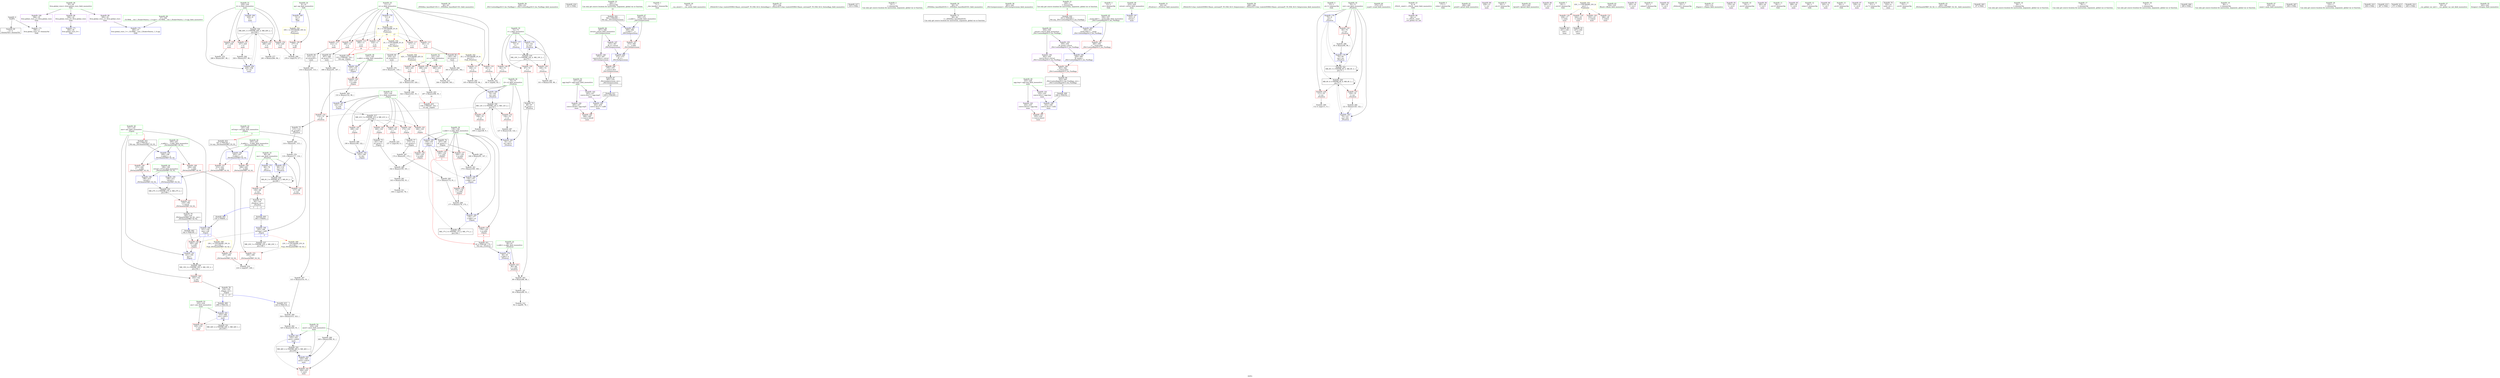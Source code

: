 digraph "SVFG" {
	label="SVFG";

	Node0x55d2a7c9f8f0 [shape=record,color=grey,label="{NodeID: 0\nNullPtr}"];
	Node0x55d2a7c9f8f0 -> Node0x55d2a7cc1f50[style=solid];
	Node0x55d2a7c9f8f0 -> Node0x55d2a7cc8580[style=solid];
	Node0x55d2a7cc5110 [shape=record,color=grey,label="{NodeID: 277\n281 = Binary(280, 96, )\n}"];
	Node0x55d2a7cc3740 [shape=record,color=blue,label="{NodeID: 194\n202\<--197\n__b.addr\<--__b\n_ZSt3maxIxERKT_S2_S2_\n}"];
	Node0x55d2a7cc3740 -> Node0x55d2a7cc7270[style=dashed];
	Node0x55d2a7cc3740 -> Node0x55d2a7cc7340[style=dashed];
	Node0x55d2a7cc00f0 [shape=record,color=red,label="{NodeID: 111\n104\<--11\n\<--n\n_Z5solvex\n}"];
	Node0x55d2a7cc00f0 -> Node0x55d2a7cd1440[style=solid];
	Node0x55d2a7cbeab0 [shape=record,color=green,label="{NodeID: 28\n44\<--45\n_ZNSt8ios_base4InitC1Ev\<--_ZNSt8ios_base4InitC1Ev_field_insensitive\n}"];
	Node0x55d2a7cd27c0 [shape=record,color=grey,label="{NodeID: 305\n314 = Binary(91, 313, )\n}"];
	Node0x55d2a7cd27c0 -> Node0x55d2a7cd2ac0[style=solid];
	Node0x55d2a7cc6980 [shape=record,color=red,label="{NodeID: 139\n179\<--139\n\<--x.addr\n_Z2goix\n|{<s0>4}}"];
	Node0x55d2a7cc6980:s0 -> Node0x55d2a7cf9b50[style=solid,color=red];
	Node0x55d2a7cc1310 [shape=record,color=green,label="{NodeID: 56\n250\<--251\n_ZSt11setiosflagsSt13_Ios_Fmtflags\<--_ZSt11setiosflagsSt13_Ios_Fmtflags_field_insensitive\n}"];
	Node0x55d2a7cf94b0 [shape=record,color=black,label="{NodeID: 416\n331 = PHI()\n}"];
	Node0x55d2a7cc8040 [shape=record,color=red,label="{NodeID: 167\n373\<--369\n\<--__n.addr\n_ZSt12setprecisioni\n}"];
	Node0x55d2a7cc8040 -> Node0x55d2a7cc42a0[style=solid];
	Node0x55d2a7cc2be0 [shape=record,color=black,label="{NodeID: 84\n313\<--312\nsh_prom20\<--\nmain\n}"];
	Node0x55d2a7cc2be0 -> Node0x55d2a7cd27c0[style=solid];
	Node0x55d2a7cbc8f0 [shape=record,color=green,label="{NodeID: 1\n7\<--1\n__dso_handle\<--dummyObj\nGlob }"];
	Node0x55d2a7cc5290 [shape=record,color=grey,label="{NodeID: 278\n118 = Binary(117, 116, )\n}"];
	Node0x55d2a7cc5290 -> Node0x55d2a7cc8c30[style=solid];
	Node0x55d2a7cc3810 [shape=record,color=blue,label="{NodeID: 195\n198\<--212\nretval\<--\n_ZSt3maxIxERKT_S2_S2_\n}"];
	Node0x55d2a7cc3810 -> Node0x55d2a7cdf490[style=dashed];
	Node0x55d2a7cc01c0 [shape=record,color=red,label="{NodeID: 112\n295\<--11\n\<--n\nmain\n|{<s0>16}}"];
	Node0x55d2a7cc01c0:s0 -> Node0x55d2a7cf9650[style=solid,color=red];
	Node0x55d2a7cbebb0 [shape=record,color=green,label="{NodeID: 29\n50\<--51\n__cxa_atexit\<--__cxa_atexit_field_insensitive\n}"];
	Node0x55d2a7cd2940 [shape=record,color=grey,label="{NodeID: 306\n190 = Binary(189, 122, )\n}"];
	Node0x55d2a7cd2940 -> Node0x55d2a7cc35a0[style=solid];
	Node0x55d2a7cc6a50 [shape=record,color=red,label="{NodeID: 140\n193\<--141\n\<--ans\n_Z2goix\n}"];
	Node0x55d2a7cc6a50 -> Node0x55d2a7cc2700[style=solid];
	Node0x55d2a7cc1410 [shape=record,color=green,label="{NodeID: 57\n257\<--258\n_ZStlsIcSt11char_traitsIcEERSt13basic_ostreamIT_T0_ES6_St12_Setiosflags\<--_ZStlsIcSt11char_traitsIcEERSt13basic_ostreamIT_T0_ES6_St12_Setiosflags_field_insensitive\n}"];
	Node0x55d2a7cf9580 [shape=record,color=black,label="{NodeID: 417\n333 = PHI()\n}"];
	Node0x55d2a7ce2f90 [shape=record,color=yellow,style=double,label="{NodeID: 334\n2V_1 = ENCHI(MR_2V_0)\npts\{12 \}\nFun[_Z2goix]|{<s0>3|<s1>4}}"];
	Node0x55d2a7ce2f90:s0 -> Node0x55d2a7ce4100[style=dashed,color=red];
	Node0x55d2a7ce2f90:s1 -> Node0x55d2a7ce4100[style=dashed,color=red];
	Node0x55d2a7cc8110 [shape=record,color=red,label="{NodeID: 168\n376\<--375\n\<--coerce.dive\n_ZSt12setprecisioni\n}"];
	Node0x55d2a7cc8110 -> Node0x55d2a7cc2e50[style=solid];
	Node0x55d2a7cc2cb0 [shape=record,color=black,label="{NodeID: 85\n318\<--317\nsh_prom23\<--\nmain\n}"];
	Node0x55d2a7cc2cb0 -> Node0x55d2a7cc4f90[style=solid];
	Node0x55d2a7cbc980 [shape=record,color=green,label="{NodeID: 2\n9\<--1\n\<--dummyObj\nCan only get source location for instruction, argument, global var or function.}"];
	Node0x55d2a7cc5410 [shape=record,color=grey,label="{NodeID: 279\n288 = Binary(287, 96, )\n}"];
	Node0x55d2a7cc38e0 [shape=record,color=blue,label="{NodeID: 196\n198\<--215\nretval\<--\n_ZSt3maxIxERKT_S2_S2_\n}"];
	Node0x55d2a7cc38e0 -> Node0x55d2a7cdf490[style=dashed];
	Node0x55d2a7cc0290 [shape=record,color=red,label="{NodeID: 113\n301\<--11\n\<--n\nmain\n}"];
	Node0x55d2a7cc0290 -> Node0x55d2a7cc2a40[style=solid];
	Node0x55d2a7cbecb0 [shape=record,color=green,label="{NodeID: 30\n49\<--55\n_ZNSt8ios_base4InitD1Ev\<--_ZNSt8ios_base4InitD1Ev_field_insensitive\n}"];
	Node0x55d2a7cbecb0 -> Node0x55d2a7cc2120[style=solid];
	Node0x55d2a7cd2ac0 [shape=record,color=grey,label="{NodeID: 307\n315 = Binary(314, 91, )\n}"];
	Node0x55d2a7cd2ac0 -> Node0x55d2a7cd2040[style=solid];
	Node0x55d2a7cc6b20 [shape=record,color=red,label="{NodeID: 141\n156\<--143\n\<--i\n_Z2goix\n}"];
	Node0x55d2a7cc6b20 -> Node0x55d2a7cd2f40[style=solid];
	Node0x55d2a7cc1510 [shape=record,color=green,label="{NodeID: 58\n261\<--262\n_ZSt12setprecisioni\<--_ZSt12setprecisioni_field_insensitive\n}"];
	Node0x55d2a7cf9650 [shape=record,color=black,label="{NodeID: 418\n135 = PHI(295, 316, )\n0th arg _Z2goix }"];
	Node0x55d2a7cf9650 -> Node0x55d2a7cc8ea0[style=solid];
	Node0x55d2a7cc81e0 [shape=record,color=blue,label="{NodeID: 169\n8\<--9\nqq\<--\nGlob }"];
	Node0x55d2a7cc81e0 -> Node0x55d2a7ce4c10[style=dashed];
	Node0x55d2a7cc2d80 [shape=record,color=black,label="{NodeID: 86\n352\<--363\n_ZSt11setiosflagsSt13_Ios_Fmtflags_ret\<--\n_ZSt11setiosflagsSt13_Ios_Fmtflags\n|{<s0>8}}"];
	Node0x55d2a7cc2d80:s0 -> Node0x55d2a7cf8c10[style=solid,color=blue];
	Node0x55d2a7cbcc30 [shape=record,color=green,label="{NodeID: 3\n13\<--1\n.str\<--dummyObj\nGlob }"];
	Node0x55d2a7cd0240 [shape=record,color=grey,label="{NodeID: 280\n162 = Binary(159, 161, )\n}"];
	Node0x55d2a7cd0240 -> Node0x55d2a7cd03c0[style=solid];
	Node0x55d2a7cc39b0 [shape=record,color=blue,label="{NodeID: 197\n223\<--9\nretval\<--\nmain\n}"];
	Node0x55d2a7cc0360 [shape=record,color=red,label="{NodeID: 114\n306\<--11\n\<--n\nmain\n}"];
	Node0x55d2a7cc0360 -> Node0x55d2a7cc2b10[style=solid];
	Node0x55d2a7cbedb0 [shape=record,color=green,label="{NodeID: 31\n62\<--63\n_Z5solvex\<--_Z5solvex_field_insensitive\n}"];
	Node0x55d2a7cd2c40 [shape=record,color=grey,label="{NodeID: 308\n278 = cmp(276, 277, )\n}"];
	Node0x55d2a7cc6bf0 [shape=record,color=red,label="{NodeID: 142\n160\<--143\n\<--i\n_Z2goix\n}"];
	Node0x55d2a7cc6bf0 -> Node0x55d2a7cc2490[style=solid];
	Node0x55d2a7cc1610 [shape=record,color=green,label="{NodeID: 59\n268\<--269\n_ZStlsIcSt11char_traitsIcEERSt13basic_ostreamIT_T0_ES6_St13_Setprecision\<--_ZStlsIcSt11char_traitsIcEERSt13basic_ostreamIT_T0_ES6_St13_Setprecision_field_insensitive\n}"];
	Node0x55d2a7cf98c0 [shape=record,color=black,label="{NodeID: 419\n136 = PHI(297, 322, )\n1st arg _Z2goix }"];
	Node0x55d2a7cf98c0 -> Node0x55d2a7cc8f70[style=solid];
	Node0x55d2a7cc82b0 [shape=record,color=blue,label="{NodeID: 170\n11\<--9\nn\<--\nGlob }"];
	Node0x55d2a7cc82b0 -> Node0x55d2a7ce4cf0[style=dashed];
	Node0x55d2a7cc2e50 [shape=record,color=black,label="{NodeID: 87\n365\<--376\n_ZSt12setprecisioni_ret\<--\n_ZSt12setprecisioni\n|{<s0>10}}"];
	Node0x55d2a7cc2e50:s0 -> Node0x55d2a7cf8f30[style=solid,color=blue];
	Node0x55d2a7cbccc0 [shape=record,color=green,label="{NodeID: 4\n15\<--1\n.str.1\<--dummyObj\nGlob }"];
	Node0x55d2a7cd03c0 [shape=record,color=grey,label="{NodeID: 281\n163 = Binary(162, 91, )\n}"];
	Node0x55d2a7cd03c0 -> Node0x55d2a7cd30c0[style=solid];
	Node0x55d2a7cc3a80 [shape=record,color=blue,label="{NodeID: 198\n252\<--248\ncoerce.dive\<--call2\nmain\n}"];
	Node0x55d2a7cc3a80 -> Node0x55d2a7cc7d00[style=dashed];
	Node0x55d2a7cc5600 [shape=record,color=red,label="{NodeID: 115\n312\<--11\n\<--n\nmain\n}"];
	Node0x55d2a7cc5600 -> Node0x55d2a7cc2be0[style=solid];
	Node0x55d2a7cbeeb0 [shape=record,color=green,label="{NodeID: 32\n66\<--67\nx.addr\<--x.addr_field_insensitive\n_Z5solvex\n}"];
	Node0x55d2a7cbeeb0 -> Node0x55d2a7cc5bb0[style=solid];
	Node0x55d2a7cbeeb0 -> Node0x55d2a7cc8680[style=solid];
	Node0x55d2a7cd2dc0 [shape=record,color=grey,label="{NodeID: 309\n112 = cmp(111, 9, )\n}"];
	Node0x55d2a7cc6cc0 [shape=record,color=red,label="{NodeID: 143\n166\<--143\n\<--i\n_Z2goix\n}"];
	Node0x55d2a7cc6cc0 -> Node0x55d2a7cc2560[style=solid];
	Node0x55d2a7cc1710 [shape=record,color=green,label="{NodeID: 60\n272\<--273\nscanf\<--scanf_field_insensitive\n}"];
	Node0x55d2a7cf9a40 [shape=record,color=black,label="{NodeID: 420\n353 = PHI(249, )\n0th arg _ZSt11setiosflagsSt13_Ios_Fmtflags }"];
	Node0x55d2a7cf9a40 -> Node0x55d2a7cc4030[style=solid];
	Node0x55d2a7cc8380 [shape=record,color=blue,label="{NodeID: 171\n394\<--36\nllvm.global_ctors_0\<--\nGlob }"];
	Node0x55d2a7cc2f20 [shape=record,color=purple,label="{NodeID: 88\n46\<--4\n\<--_ZStL8__ioinit\n__cxx_global_var_init\n}"];
	Node0x55d2a7cbcd50 [shape=record,color=green,label="{NodeID: 5\n17\<--1\nstdin\<--dummyObj\nGlob }"];
	Node0x55d2a7cd0540 [shape=record,color=grey,label="{NodeID: 282\n116 = Binary(91, 115, )\n}"];
	Node0x55d2a7cd0540 -> Node0x55d2a7cc5290[style=solid];
	Node0x55d2a7cc3b50 [shape=record,color=blue,label="{NodeID: 199\n263\<--259\ncoerce.dive7\<--call6\nmain\n}"];
	Node0x55d2a7cc3b50 -> Node0x55d2a7cc7dd0[style=dashed];
	Node0x55d2a7cc56d0 [shape=record,color=red,label="{NodeID: 116\n316\<--11\n\<--n\nmain\n|{<s0>17}}"];
	Node0x55d2a7cc56d0:s0 -> Node0x55d2a7cf9650[style=solid,color=red];
	Node0x55d2a7cbef80 [shape=record,color=green,label="{NodeID: 33\n68\<--69\nans\<--ans_field_insensitive\n_Z5solvex\n}"];
	Node0x55d2a7cbef80 -> Node0x55d2a7cc5c80[style=solid];
	Node0x55d2a7cbef80 -> Node0x55d2a7cc5d50[style=solid];
	Node0x55d2a7cbef80 -> Node0x55d2a7cc8750[style=solid];
	Node0x55d2a7cbef80 -> Node0x55d2a7cc8c30[style=solid];
	Node0x55d2a7cd2f40 [shape=record,color=grey,label="{NodeID: 310\n157 = cmp(156, 9, )\n}"];
	Node0x55d2a7cc6d90 [shape=record,color=red,label="{NodeID: 144\n172\<--143\n\<--i\n_Z2goix\n}"];
	Node0x55d2a7cc6d90 -> Node0x55d2a7cc2630[style=solid];
	Node0x55d2a7cc1810 [shape=record,color=green,label="{NodeID: 61\n284\<--285\nprintf\<--printf_field_insensitive\n}"];
	Node0x55d2a7cf9b50 [shape=record,color=black,label="{NodeID: 421\n65 = PHI(149, 179, )\n0th arg _Z5solvex }"];
	Node0x55d2a7cf9b50 -> Node0x55d2a7cc8680[style=solid];
	Node0x55d2a7cc8480 [shape=record,color=blue,label="{NodeID: 172\n395\<--37\nllvm.global_ctors_1\<--_GLOBAL__sub_I_ZhukovDmitry_1_0.cpp\nGlob }"];
	Node0x55d2a7cc2ff0 [shape=record,color=purple,label="{NodeID: 89\n239\<--13\n\<--.str\nmain\n}"];
	Node0x55d2a7cbcde0 [shape=record,color=green,label="{NodeID: 6\n18\<--1\n.str.2\<--dummyObj\nGlob }"];
	Node0x55d2a7cd06c0 [shape=record,color=grey,label="{NodeID: 283\n101 = Binary(100, 96, )\n}"];
	Node0x55d2a7cd06c0 -> Node0x55d2a7cc8a90[style=solid];
	Node0x55d2a7cc3c20 [shape=record,color=blue,label="{NodeID: 200\n229\<--9\nii\<--\nmain\n}"];
	Node0x55d2a7cc3c20 -> Node0x55d2a7cde590[style=dashed];
	Node0x55d2a7cc57a0 [shape=record,color=red,label="{NodeID: 117\n317\<--11\n\<--n\nmain\n}"];
	Node0x55d2a7cc57a0 -> Node0x55d2a7cc2cb0[style=solid];
	Node0x55d2a7cbf050 [shape=record,color=green,label="{NodeID: 34\n70\<--71\ncnt\<--cnt_field_insensitive\n_Z5solvex\n}"];
	Node0x55d2a7cbf050 -> Node0x55d2a7cc5e20[style=solid];
	Node0x55d2a7cbf050 -> Node0x55d2a7cc5ef0[style=solid];
	Node0x55d2a7cbf050 -> Node0x55d2a7cc5fc0[style=solid];
	Node0x55d2a7cbf050 -> Node0x55d2a7cc8820[style=solid];
	Node0x55d2a7cbf050 -> Node0x55d2a7cc89c0[style=solid];
	Node0x55d2a7cbf050 -> Node0x55d2a7cc8d00[style=solid];
	Node0x55d2a7cd30c0 [shape=record,color=grey,label="{NodeID: 311\n164 = cmp(163, 78, )\n}"];
	Node0x55d2a7cc6e60 [shape=record,color=red,label="{NodeID: 145\n189\<--143\n\<--i\n_Z2goix\n}"];
	Node0x55d2a7cc6e60 -> Node0x55d2a7cd2940[style=solid];
	Node0x55d2a7cc1910 [shape=record,color=green,label="{NodeID: 62\n291\<--292\nfprintf\<--fprintf_field_insensitive\n}"];
	Node0x55d2a7cf9d00 [shape=record,color=black,label="{NodeID: 422\n196 = PHI(141, )\n0th arg _ZSt3maxIxERKT_S2_S2_ }"];
	Node0x55d2a7cf9d00 -> Node0x55d2a7cc3670[style=solid];
	Node0x55d2a7cc8580 [shape=record,color=blue, style = dotted,label="{NodeID: 173\n396\<--3\nllvm.global_ctors_2\<--dummyVal\nGlob }"];
	Node0x55d2a7cc30c0 [shape=record,color=purple,label="{NodeID: 90\n240\<--15\n\<--.str.1\nmain\n}"];
	Node0x55d2a7cbd620 [shape=record,color=green,label="{NodeID: 7\n20\<--1\n.str.3\<--dummyObj\nGlob }"];
	Node0x55d2a7cd0840 [shape=record,color=grey,label="{NodeID: 284\n121 = Binary(120, 122, )\n}"];
	Node0x55d2a7cd0840 -> Node0x55d2a7cc8d00[style=solid];
	Node0x55d2a7cc3cf0 [shape=record,color=blue,label="{NodeID: 201\n233\<--298\nans\<--call15\nmain\n}"];
	Node0x55d2a7cc3cf0 -> Node0x55d2a7cc7b60[style=dashed];
	Node0x55d2a7cc3cf0 -> Node0x55d2a7cdea90[style=dashed];
	Node0x55d2a7cc5870 [shape=record,color=red,label="{NodeID: 118\n238\<--17\n\<--stdin\nmain\n}"];
	Node0x55d2a7cc5870 -> Node0x55d2a7cc28a0[style=solid];
	Node0x55d2a7cbf120 [shape=record,color=green,label="{NodeID: 35\n72\<--73\ni\<--i_field_insensitive\n_Z5solvex\n}"];
	Node0x55d2a7cbf120 -> Node0x55d2a7cc6090[style=solid];
	Node0x55d2a7cbf120 -> Node0x55d2a7cc6160[style=solid];
	Node0x55d2a7cbf120 -> Node0x55d2a7cc6230[style=solid];
	Node0x55d2a7cbf120 -> Node0x55d2a7cc88f0[style=solid];
	Node0x55d2a7cbf120 -> Node0x55d2a7cc8a90[style=solid];
	Node0x55d2a7cd3240 [shape=record,color=grey,label="{NodeID: 312\n92 = cmp(90, 78, )\n}"];
	Node0x55d2a7cc6f30 [shape=record,color=red,label="{NodeID: 146\n185\<--182\n\<--call6\n_Z2goix\n}"];
	Node0x55d2a7cc6f30 -> Node0x55d2a7cc9450[style=solid];
	Node0x55d2a7cc1a10 [shape=record,color=green,label="{NodeID: 63\n334\<--335\nfflush\<--fflush_field_insensitive\n}"];
	Node0x55d2a7cf9e10 [shape=record,color=black,label="{NodeID: 423\n197 = PHI(145, )\n1st arg _ZSt3maxIxERKT_S2_S2_ }"];
	Node0x55d2a7cf9e10 -> Node0x55d2a7cc3740[style=solid];
	Node0x55d2a7cc8680 [shape=record,color=blue,label="{NodeID: 174\n66\<--65\nx.addr\<--x\n_Z5solvex\n}"];
	Node0x55d2a7cc8680 -> Node0x55d2a7cc5bb0[style=dashed];
	Node0x55d2a7cc3190 [shape=record,color=purple,label="{NodeID: 91\n245\<--18\n\<--.str.2\nmain\n}"];
	Node0x55d2a7cbd6b0 [shape=record,color=green,label="{NodeID: 8\n22\<--1\nstdout\<--dummyObj\nGlob }"];
	Node0x55d2a7cd09c0 [shape=record,color=grey,label="{NodeID: 285\n168 = Binary(91, 167, )\n}"];
	Node0x55d2a7cd09c0 -> Node0x55d2a7cd21c0[style=solid];
	Node0x55d2a7cc3dc0 [shape=record,color=blue,label="{NodeID: 202\n235\<--309\nans2\<--sub19\nmain\n}"];
	Node0x55d2a7cc3dc0 -> Node0x55d2a7cc7c30[style=dashed];
	Node0x55d2a7cc3dc0 -> Node0x55d2a7cdef90[style=dashed];
	Node0x55d2a7cc5940 [shape=record,color=red,label="{NodeID: 119\n244\<--22\n\<--stdout\nmain\n}"];
	Node0x55d2a7cc5940 -> Node0x55d2a7cc2970[style=solid];
	Node0x55d2a7cbf1f0 [shape=record,color=green,label="{NodeID: 36\n74\<--75\ni2\<--i2_field_insensitive\n_Z5solvex\n}"];
	Node0x55d2a7cbf1f0 -> Node0x55d2a7cc6300[style=solid];
	Node0x55d2a7cbf1f0 -> Node0x55d2a7cc63d0[style=solid];
	Node0x55d2a7cbf1f0 -> Node0x55d2a7cc64a0[style=solid];
	Node0x55d2a7cbf1f0 -> Node0x55d2a7cc8b60[style=solid];
	Node0x55d2a7cbf1f0 -> Node0x55d2a7cc8dd0[style=solid];
	Node0x55d2a7cd33c0 [shape=record,color=grey,label="{NodeID: 313\n109 = cmp(108, 9, )\n}"];
	Node0x55d2a7cc7000 [shape=record,color=red,label="{NodeID: 147\n218\<--198\n\<--retval\n_ZSt3maxIxERKT_S2_S2_\n}"];
	Node0x55d2a7cc7000 -> Node0x55d2a7cc27d0[style=solid];
	Node0x55d2a7cc1b10 [shape=record,color=green,label="{NodeID: 64\n354\<--355\nretval\<--retval_field_insensitive\n_ZSt11setiosflagsSt13_Ios_Fmtflags\n}"];
	Node0x55d2a7cc1b10 -> Node0x55d2a7cbfc10[style=solid];
	Node0x55d2a7cc1b10 -> Node0x55d2a7cbfce0[style=solid];
	Node0x55d2a7cf9f20 [shape=record,color=black,label="{NodeID: 424\n366 = PHI(260, )\n0th arg _ZSt12setprecisioni }"];
	Node0x55d2a7cf9f20 -> Node0x55d2a7cc41d0[style=solid];
	Node0x55d2a7cc8750 [shape=record,color=blue,label="{NodeID: 175\n68\<--78\nans\<--\n_Z5solvex\n}"];
	Node0x55d2a7cc8750 -> Node0x55d2a7ce0d90[style=dashed];
	Node0x55d2a7cc3260 [shape=record,color=purple,label="{NodeID: 92\n246\<--20\n\<--.str.3\nmain\n}"];
	Node0x55d2a7cbd7b0 [shape=record,color=green,label="{NodeID: 9\n23\<--1\n_ZSt4cout\<--dummyObj\nGlob }"];
	Node0x55d2a7cd0b40 [shape=record,color=grey,label="{NodeID: 286\n95 = Binary(94, 96, )\n}"];
	Node0x55d2a7cd0b40 -> Node0x55d2a7cc89c0[style=solid];
	Node0x55d2a7cc3e90 [shape=record,color=blue,label="{NodeID: 203\n235\<--325\nans2\<--sub29\nmain\n}"];
	Node0x55d2a7cc3e90 -> Node0x55d2a7cc7c30[style=dashed];
	Node0x55d2a7cc3e90 -> Node0x55d2a7cdef90[style=dashed];
	Node0x55d2a7cc5a10 [shape=record,color=red,label="{NodeID: 120\n332\<--22\n\<--stdout\nmain\n}"];
	Node0x55d2a7cbf2c0 [shape=record,color=green,label="{NodeID: 37\n132\<--133\n_Z2goix\<--_Z2goix_field_insensitive\n}"];
	Node0x55d2a7cd3540 [shape=record,color=grey,label="{NodeID: 314\n210 = cmp(207, 209, )\n}"];
	Node0x55d2a7cc70d0 [shape=record,color=red,label="{NodeID: 148\n206\<--200\n\<--__a.addr\n_ZSt3maxIxERKT_S2_S2_\n}"];
	Node0x55d2a7cc70d0 -> Node0x55d2a7cc7410[style=solid];
	Node0x55d2a7cc1be0 [shape=record,color=green,label="{NodeID: 65\n356\<--357\n__mask.addr\<--__mask.addr_field_insensitive\n_ZSt11setiosflagsSt13_Ios_Fmtflags\n}"];
	Node0x55d2a7cc1be0 -> Node0x55d2a7cc7ea0[style=solid];
	Node0x55d2a7cc1be0 -> Node0x55d2a7cc4030[style=solid];
	Node0x55d2a7ce4100 [shape=record,color=yellow,style=double,label="{NodeID: 342\n2V_1 = ENCHI(MR_2V_0)\npts\{12 \}\nFun[_Z5solvex]}"];
	Node0x55d2a7ce4100 -> Node0x55d2a7cc0020[style=dashed];
	Node0x55d2a7ce4100 -> Node0x55d2a7cc00f0[style=dashed];
	Node0x55d2a7cc8820 [shape=record,color=blue,label="{NodeID: 176\n70\<--9\ncnt\<--\n_Z5solvex\n}"];
	Node0x55d2a7cc8820 -> Node0x55d2a7cc5e20[style=dashed];
	Node0x55d2a7cc8820 -> Node0x55d2a7cc89c0[style=dashed];
	Node0x55d2a7cc8820 -> Node0x55d2a7cdf990[style=dashed];
	Node0x55d2a7cc8820 -> Node0x55d2a7ce1290[style=dashed];
	Node0x55d2a7cc3330 [shape=record,color=purple,label="{NodeID: 93\n270\<--24\n\<--.str.4\nmain\n}"];
	Node0x55d2a7cbd8b0 [shape=record,color=green,label="{NodeID: 10\n24\<--1\n.str.4\<--dummyObj\nGlob }"];
	Node0x55d2a7cd0cc0 [shape=record,color=grey,label="{NodeID: 287\n127 = Binary(126, 122, )\n}"];
	Node0x55d2a7cd0cc0 -> Node0x55d2a7cc8dd0[style=solid];
	Node0x55d2a7cc3f60 [shape=record,color=blue,label="{NodeID: 204\n229\<--338\nii\<--inc\nmain\n}"];
	Node0x55d2a7cc3f60 -> Node0x55d2a7cde590[style=dashed];
	Node0x55d2a7cc5ae0 [shape=record,color=red,label="{NodeID: 121\n286\<--28\n\<--stderr\nmain\n}"];
	Node0x55d2a7cbf3c0 [shape=record,color=green,label="{NodeID: 38\n137\<--138\nn.addr\<--n.addr_field_insensitive\n_Z2goix\n}"];
	Node0x55d2a7cbf3c0 -> Node0x55d2a7cc6570[style=solid];
	Node0x55d2a7cbf3c0 -> Node0x55d2a7cc8ea0[style=solid];
	Node0x55d2a7cd36c0 [shape=record,color=grey,label="{NodeID: 315\n304 = cmp(300, 303, )\n}"];
	Node0x55d2a7cc71a0 [shape=record,color=red,label="{NodeID: 149\n215\<--200\n\<--__a.addr\n_ZSt3maxIxERKT_S2_S2_\n}"];
	Node0x55d2a7cc71a0 -> Node0x55d2a7cc38e0[style=solid];
	Node0x55d2a7cc1cb0 [shape=record,color=green,label="{NodeID: 66\n367\<--368\nretval\<--retval_field_insensitive\n_ZSt12setprecisioni\n}"];
	Node0x55d2a7cc1cb0 -> Node0x55d2a7cbfdb0[style=solid];
	Node0x55d2a7cc1cb0 -> Node0x55d2a7cbfe80[style=solid];
	Node0x55d2a7cc88f0 [shape=record,color=blue,label="{NodeID: 177\n72\<--9\ni\<--\n_Z5solvex\n}"];
	Node0x55d2a7cc88f0 -> Node0x55d2a7cde090[style=dashed];
	Node0x55d2a7cc3400 [shape=record,color=purple,label="{NodeID: 94\n282\<--26\n\<--.str.5\nmain\n}"];
	Node0x55d2a7cbd9b0 [shape=record,color=green,label="{NodeID: 11\n26\<--1\n.str.5\<--dummyObj\nGlob }"];
	Node0x55d2a7cd0e40 [shape=record,color=grey,label="{NodeID: 288\n308 = Binary(91, 307, )\n}"];
	Node0x55d2a7cd0e40 -> Node0x55d2a7cd0fc0[style=solid];
	Node0x55d2a7cc4030 [shape=record,color=blue,label="{NodeID: 205\n356\<--353\n__mask.addr\<--__mask\n_ZSt11setiosflagsSt13_Ios_Fmtflags\n}"];
	Node0x55d2a7cc4030 -> Node0x55d2a7cc7ea0[style=dashed];
	Node0x55d2a7cc5bb0 [shape=record,color=red,label="{NodeID: 122\n86\<--66\n\<--x.addr\n_Z5solvex\n}"];
	Node0x55d2a7cc5bb0 -> Node0x55d2a7cd24c0[style=solid];
	Node0x55d2a7cbf490 [shape=record,color=green,label="{NodeID: 39\n139\<--140\nx.addr\<--x.addr_field_insensitive\n_Z2goix\n}"];
	Node0x55d2a7cbf490 -> Node0x55d2a7cc6640[style=solid];
	Node0x55d2a7cbf490 -> Node0x55d2a7cc6710[style=solid];
	Node0x55d2a7cbf490 -> Node0x55d2a7cc67e0[style=solid];
	Node0x55d2a7cbf490 -> Node0x55d2a7cc68b0[style=solid];
	Node0x55d2a7cbf490 -> Node0x55d2a7cc6980[style=solid];
	Node0x55d2a7cbf490 -> Node0x55d2a7cc8f70[style=solid];
	Node0x55d2a7cbf490 -> Node0x55d2a7cc91e0[style=solid];
	Node0x55d2a7cbf490 -> Node0x55d2a7cc92b0[style=solid];
	Node0x55d2a7cd3840 [shape=record,color=grey,label="{NodeID: 316\n84 = cmp(82, 83, )\n}"];
	Node0x55d2a7cc7270 [shape=record,color=red,label="{NodeID: 150\n208\<--202\n\<--__b.addr\n_ZSt3maxIxERKT_S2_S2_\n}"];
	Node0x55d2a7cc7270 -> Node0x55d2a7cc74e0[style=solid];
	Node0x55d2a7cc1d80 [shape=record,color=green,label="{NodeID: 67\n369\<--370\n__n.addr\<--__n.addr_field_insensitive\n_ZSt12setprecisioni\n}"];
	Node0x55d2a7cc1d80 -> Node0x55d2a7cc8040[style=solid];
	Node0x55d2a7cc1d80 -> Node0x55d2a7cc41d0[style=solid];
	Node0x55d2a7cc89c0 [shape=record,color=blue,label="{NodeID: 178\n70\<--95\ncnt\<--inc\n_Z5solvex\n}"];
	Node0x55d2a7cc89c0 -> Node0x55d2a7cdf990[style=dashed];
	Node0x55d2a7cc34d0 [shape=record,color=purple,label="{NodeID: 95\n289\<--29\n\<--.str.6\nmain\n}"];
	Node0x55d2a7cbdab0 [shape=record,color=green,label="{NodeID: 12\n28\<--1\nstderr\<--dummyObj\nGlob }"];
	Node0x55d2a7cd0fc0 [shape=record,color=grey,label="{NodeID: 289\n309 = Binary(308, 91, )\n}"];
	Node0x55d2a7cd0fc0 -> Node0x55d2a7cc3dc0[style=solid];
	Node0x55d2a7cc4100 [shape=record,color=blue,label="{NodeID: 206\n359\<--360\n_M_mask\<--\n_ZSt11setiosflagsSt13_Ios_Fmtflags\n}"];
	Node0x55d2a7cc4100 -> Node0x55d2a7cc7f70[style=dashed];
	Node0x55d2a7cc5c80 [shape=record,color=red,label="{NodeID: 123\n117\<--68\n\<--ans\n_Z5solvex\n}"];
	Node0x55d2a7cc5c80 -> Node0x55d2a7cc5290[style=solid];
	Node0x55d2a7cbf560 [shape=record,color=green,label="{NodeID: 40\n141\<--142\nans\<--ans_field_insensitive\n_Z2goix\n|{|<s3>5}}"];
	Node0x55d2a7cbf560 -> Node0x55d2a7cc6a50[style=solid];
	Node0x55d2a7cbf560 -> Node0x55d2a7cc9040[style=solid];
	Node0x55d2a7cbf560 -> Node0x55d2a7cc9450[style=solid];
	Node0x55d2a7cbf560:s3 -> Node0x55d2a7cf9d00[style=solid,color=red];
	Node0x55d2a7cdd690 [shape=record,color=black,label="{NodeID: 317\nMR_21V_3 = PHI(MR_21V_4, MR_21V_2, )\npts\{144 \}\n}"];
	Node0x55d2a7cdd690 -> Node0x55d2a7cc6b20[style=dashed];
	Node0x55d2a7cdd690 -> Node0x55d2a7cc6bf0[style=dashed];
	Node0x55d2a7cdd690 -> Node0x55d2a7cc6cc0[style=dashed];
	Node0x55d2a7cdd690 -> Node0x55d2a7cc6d90[style=dashed];
	Node0x55d2a7cdd690 -> Node0x55d2a7cc6e60[style=dashed];
	Node0x55d2a7cdd690 -> Node0x55d2a7cc35a0[style=dashed];
	Node0x55d2a7cc7340 [shape=record,color=red,label="{NodeID: 151\n212\<--202\n\<--__b.addr\n_ZSt3maxIxERKT_S2_S2_\n}"];
	Node0x55d2a7cc7340 -> Node0x55d2a7cc3810[style=solid];
	Node0x55d2a7cc1e50 [shape=record,color=green,label="{NodeID: 68\n37\<--390\n_GLOBAL__sub_I_ZhukovDmitry_1_0.cpp\<--_GLOBAL__sub_I_ZhukovDmitry_1_0.cpp_field_insensitive\n}"];
	Node0x55d2a7cc1e50 -> Node0x55d2a7cc8480[style=solid];
	Node0x55d2a7cc8a90 [shape=record,color=blue,label="{NodeID: 179\n72\<--101\ni\<--inc1\n_Z5solvex\n}"];
	Node0x55d2a7cc8a90 -> Node0x55d2a7cde090[style=dashed];
	Node0x55d2a7cc0450 [shape=record,color=purple,label="{NodeID: 96\n293\<--31\n\<--.str.7\nmain\n}"];
	Node0x55d2a7cbdbb0 [shape=record,color=green,label="{NodeID: 13\n29\<--1\n.str.6\<--dummyObj\nGlob }"];
	Node0x55d2a7cd1140 [shape=record,color=grey,label="{NodeID: 290\n303 = Binary(91, 302, )\n}"];
	Node0x55d2a7cd1140 -> Node0x55d2a7cd36c0[style=solid];
	Node0x55d2a7cc41d0 [shape=record,color=blue,label="{NodeID: 207\n369\<--366\n__n.addr\<--__n\n_ZSt12setprecisioni\n}"];
	Node0x55d2a7cc41d0 -> Node0x55d2a7cc8040[style=dashed];
	Node0x55d2a7cc5d50 [shape=record,color=red,label="{NodeID: 124\n130\<--68\n\<--ans\n_Z5solvex\n}"];
	Node0x55d2a7cc5d50 -> Node0x55d2a7cc23c0[style=solid];
	Node0x55d2a7cbf630 [shape=record,color=green,label="{NodeID: 41\n143\<--144\ni\<--i_field_insensitive\n_Z2goix\n}"];
	Node0x55d2a7cbf630 -> Node0x55d2a7cc6b20[style=solid];
	Node0x55d2a7cbf630 -> Node0x55d2a7cc6bf0[style=solid];
	Node0x55d2a7cbf630 -> Node0x55d2a7cc6cc0[style=solid];
	Node0x55d2a7cbf630 -> Node0x55d2a7cc6d90[style=solid];
	Node0x55d2a7cbf630 -> Node0x55d2a7cc6e60[style=solid];
	Node0x55d2a7cbf630 -> Node0x55d2a7cc9110[style=solid];
	Node0x55d2a7cbf630 -> Node0x55d2a7cc35a0[style=solid];
	Node0x55d2a7cc7410 [shape=record,color=red,label="{NodeID: 152\n207\<--206\n\<--\n_ZSt3maxIxERKT_S2_S2_\n}"];
	Node0x55d2a7cc7410 -> Node0x55d2a7cd3540[style=solid];
	Node0x55d2a7cc1f50 [shape=record,color=black,label="{NodeID: 69\n2\<--3\ndummyVal\<--dummyVal\n}"];
	Node0x55d2a7cc8b60 [shape=record,color=blue,label="{NodeID: 180\n74\<--105\ni2\<--sub\n_Z5solvex\n}"];
	Node0x55d2a7cc8b60 -> Node0x55d2a7ce1fa0[style=dashed];
	Node0x55d2a7cc0520 [shape=record,color=purple,label="{NodeID: 97\n330\<--33\n\<--.str.8\nmain\n}"];
	Node0x55d2a7cbdcb0 [shape=record,color=green,label="{NodeID: 14\n31\<--1\n.str.7\<--dummyObj\nGlob }"];
	Node0x55d2a7cd12c0 [shape=record,color=grey,label="{NodeID: 291\n90 = Binary(89, 91, )\n}"];
	Node0x55d2a7cd12c0 -> Node0x55d2a7cd3240[style=solid];
	Node0x55d2a7cc42a0 [shape=record,color=blue,label="{NodeID: 208\n372\<--373\n_M_n\<--\n_ZSt12setprecisioni\n}"];
	Node0x55d2a7cc42a0 -> Node0x55d2a7cc8110[style=dashed];
	Node0x55d2a7cc5e20 [shape=record,color=red,label="{NodeID: 125\n94\<--70\n\<--cnt\n_Z5solvex\n}"];
	Node0x55d2a7cc5e20 -> Node0x55d2a7cd0b40[style=solid];
	Node0x55d2a7cbf700 [shape=record,color=green,label="{NodeID: 42\n145\<--146\nref.tmp\<--ref.tmp_field_insensitive\n_Z2goix\n|{|<s1>5}}"];
	Node0x55d2a7cbf700 -> Node0x55d2a7cc9380[style=solid];
	Node0x55d2a7cbf700:s1 -> Node0x55d2a7cf9e10[style=solid,color=red];
	Node0x55d2a79495d0 [shape=record,color=black,label="{NodeID: 402\n182 = PHI(195, )\n}"];
	Node0x55d2a79495d0 -> Node0x55d2a7cc6f30[style=solid];
	Node0x55d2a7cde090 [shape=record,color=black,label="{NodeID: 319\nMR_10V_3 = PHI(MR_10V_4, MR_10V_2, )\npts\{73 \}\n}"];
	Node0x55d2a7cde090 -> Node0x55d2a7cc6090[style=dashed];
	Node0x55d2a7cde090 -> Node0x55d2a7cc6160[style=dashed];
	Node0x55d2a7cde090 -> Node0x55d2a7cc6230[style=dashed];
	Node0x55d2a7cde090 -> Node0x55d2a7cc8a90[style=dashed];
	Node0x55d2a7cc74e0 [shape=record,color=red,label="{NodeID: 153\n209\<--208\n\<--\n_ZSt3maxIxERKT_S2_S2_\n}"];
	Node0x55d2a7cc74e0 -> Node0x55d2a7cd3540[style=solid];
	Node0x55d2a7cc2050 [shape=record,color=black,label="{NodeID: 70\n222\<--9\nmain_ret\<--\nmain\n}"];
	Node0x55d2a7cc8c30 [shape=record,color=blue,label="{NodeID: 181\n68\<--118\nans\<--xor\n_Z5solvex\n}"];
	Node0x55d2a7cc8c30 -> Node0x55d2a7ce0d90[style=dashed];
	Node0x55d2a7cc05f0 [shape=record,color=purple,label="{NodeID: 98\n394\<--35\nllvm.global_ctors_0\<--llvm.global_ctors\nGlob }"];
	Node0x55d2a7cc05f0 -> Node0x55d2a7cc8380[style=solid];
	Node0x55d2a7cbddb0 [shape=record,color=green,label="{NodeID: 15\n33\<--1\n.str.8\<--dummyObj\nGlob }"];
	Node0x55d2a7cd1440 [shape=record,color=grey,label="{NodeID: 292\n105 = Binary(104, 96, )\n}"];
	Node0x55d2a7cd1440 -> Node0x55d2a7cc8b60[style=solid];
	Node0x55d2a7cc5ef0 [shape=record,color=red,label="{NodeID: 126\n111\<--70\n\<--cnt\n_Z5solvex\n}"];
	Node0x55d2a7cc5ef0 -> Node0x55d2a7cd2dc0[style=solid];
	Node0x55d2a7cbf7d0 [shape=record,color=green,label="{NodeID: 43\n183\<--184\n_ZSt3maxIxERKT_S2_S2_\<--_ZSt3maxIxERKT_S2_S2__field_insensitive\n}"];
	Node0x55d2a7cf7360 [shape=record,color=black,label="{NodeID: 403\n47 = PHI()\n}"];
	Node0x55d2a7cde590 [shape=record,color=black,label="{NodeID: 320\nMR_40V_3 = PHI(MR_40V_4, MR_40V_2, )\npts\{230 \}\n}"];
	Node0x55d2a7cde590 -> Node0x55d2a7cc75b0[style=dashed];
	Node0x55d2a7cde590 -> Node0x55d2a7cc7680[style=dashed];
	Node0x55d2a7cde590 -> Node0x55d2a7cc7750[style=dashed];
	Node0x55d2a7cde590 -> Node0x55d2a7cc7820[style=dashed];
	Node0x55d2a7cde590 -> Node0x55d2a7cc3f60[style=dashed];
	Node0x55d2a7cc75b0 [shape=record,color=red,label="{NodeID: 154\n276\<--229\n\<--ii\nmain\n}"];
	Node0x55d2a7cc75b0 -> Node0x55d2a7cd2c40[style=solid];
	Node0x55d2a7cc2120 [shape=record,color=black,label="{NodeID: 71\n48\<--49\n\<--_ZNSt8ios_base4InitD1Ev\nCan only get source location for instruction, argument, global var or function.}"];
	Node0x55d2a7ce4670 [shape=record,color=yellow,style=double,label="{NodeID: 348\n19V_1 = ENCHI(MR_19V_0)\npts\{142 \}\nFun[_ZSt3maxIxERKT_S2_S2_]}"];
	Node0x55d2a7ce4670 -> Node0x55d2a7cc7410[style=dashed];
	Node0x55d2a7cc8d00 [shape=record,color=blue,label="{NodeID: 182\n70\<--121\ncnt\<--dec\n_Z5solvex\n}"];
	Node0x55d2a7cc8d00 -> Node0x55d2a7ce1290[style=dashed];
	Node0x55d2a7cc06f0 [shape=record,color=purple,label="{NodeID: 99\n395\<--35\nllvm.global_ctors_1\<--llvm.global_ctors\nGlob }"];
	Node0x55d2a7cc06f0 -> Node0x55d2a7cc8480[style=solid];
	Node0x55d2a7cbdeb0 [shape=record,color=green,label="{NodeID: 16\n36\<--1\n\<--dummyObj\nCan only get source location for instruction, argument, global var or function.}"];
	Node0x55d2a7cd15c0 [shape=record,color=grey,label="{NodeID: 293\n297 = Binary(296, 91, )\n|{<s0>16}}"];
	Node0x55d2a7cd15c0:s0 -> Node0x55d2a7cf98c0[style=solid,color=red];
	Node0x55d2a7cc5fc0 [shape=record,color=red,label="{NodeID: 127\n120\<--70\n\<--cnt\n_Z5solvex\n}"];
	Node0x55d2a7cc5fc0 -> Node0x55d2a7cd0840[style=solid];
	Node0x55d2a7cbf8d0 [shape=record,color=green,label="{NodeID: 44\n198\<--199\nretval\<--retval_field_insensitive\n_ZSt3maxIxERKT_S2_S2_\n}"];
	Node0x55d2a7cbf8d0 -> Node0x55d2a7cc7000[style=solid];
	Node0x55d2a7cbf8d0 -> Node0x55d2a7cc3810[style=solid];
	Node0x55d2a7cbf8d0 -> Node0x55d2a7cc38e0[style=solid];
	Node0x55d2a7cf8660 [shape=record,color=black,label="{NodeID: 404\n150 = PHI(64, )\n}"];
	Node0x55d2a7cf8660 -> Node0x55d2a7cc9040[style=solid];
	Node0x55d2a7cdea90 [shape=record,color=black,label="{NodeID: 321\nMR_44V_2 = PHI(MR_44V_3, MR_44V_1, )\npts\{234 \}\n}"];
	Node0x55d2a7cdea90 -> Node0x55d2a7cc3cf0[style=dashed];
	Node0x55d2a7cc7680 [shape=record,color=red,label="{NodeID: 155\n280\<--229\n\<--ii\nmain\n}"];
	Node0x55d2a7cc7680 -> Node0x55d2a7cc5110[style=solid];
	Node0x55d2a7cc2220 [shape=record,color=black,label="{NodeID: 72\n88\<--87\nsh_prom\<--\n_Z5solvex\n}"];
	Node0x55d2a7cc2220 -> Node0x55d2a7cd24c0[style=solid];
	Node0x55d2a7ce4780 [shape=record,color=yellow,style=double,label="{NodeID: 349\n23V_1 = ENCHI(MR_23V_0)\npts\{146 \}\nFun[_ZSt3maxIxERKT_S2_S2_]}"];
	Node0x55d2a7ce4780 -> Node0x55d2a7cc74e0[style=dashed];
	Node0x55d2a7cc8dd0 [shape=record,color=blue,label="{NodeID: 183\n74\<--127\ni2\<--dec11\n_Z5solvex\n}"];
	Node0x55d2a7cc8dd0 -> Node0x55d2a7ce1fa0[style=dashed];
	Node0x55d2a7cc07f0 [shape=record,color=purple,label="{NodeID: 100\n396\<--35\nllvm.global_ctors_2\<--llvm.global_ctors\nGlob }"];
	Node0x55d2a7cc07f0 -> Node0x55d2a7cc8580[style=solid];
	Node0x55d2a7cbdfb0 [shape=record,color=green,label="{NodeID: 17\n78\<--1\n\<--dummyObj\nCan only get source location for instruction, argument, global var or function.}"];
	Node0x55d2a7cd1740 [shape=record,color=grey,label="{NodeID: 294\n338 = Binary(337, 96, )\n}"];
	Node0x55d2a7cd1740 -> Node0x55d2a7cc3f60[style=solid];
	Node0x55d2a7cc6090 [shape=record,color=red,label="{NodeID: 128\n82\<--72\n\<--i\n_Z5solvex\n}"];
	Node0x55d2a7cc6090 -> Node0x55d2a7cd3840[style=solid];
	Node0x55d2a7cbf9a0 [shape=record,color=green,label="{NodeID: 45\n200\<--201\n__a.addr\<--__a.addr_field_insensitive\n_ZSt3maxIxERKT_S2_S2_\n}"];
	Node0x55d2a7cbf9a0 -> Node0x55d2a7cc70d0[style=solid];
	Node0x55d2a7cbf9a0 -> Node0x55d2a7cc71a0[style=solid];
	Node0x55d2a7cbf9a0 -> Node0x55d2a7cc3670[style=solid];
	Node0x55d2a7cf8790 [shape=record,color=black,label="{NodeID: 405\n180 = PHI(64, )\n}"];
	Node0x55d2a7cf8790 -> Node0x55d2a7cc9380[style=solid];
	Node0x55d2a7cdef90 [shape=record,color=black,label="{NodeID: 322\nMR_46V_2 = PHI(MR_46V_4, MR_46V_1, )\npts\{236 \}\n}"];
	Node0x55d2a7cdef90 -> Node0x55d2a7cc3dc0[style=dashed];
	Node0x55d2a7cdef90 -> Node0x55d2a7cc3e90[style=dashed];
	Node0x55d2a7cc7750 [shape=record,color=red,label="{NodeID: 156\n287\<--229\n\<--ii\nmain\n}"];
	Node0x55d2a7cc7750 -> Node0x55d2a7cc5410[style=solid];
	Node0x55d2a7cc22f0 [shape=record,color=black,label="{NodeID: 73\n115\<--114\nsh_prom8\<--\n_Z5solvex\n}"];
	Node0x55d2a7cc22f0 -> Node0x55d2a7cd0540[style=solid];
	Node0x55d2a7cc8ea0 [shape=record,color=blue,label="{NodeID: 184\n137\<--135\nn.addr\<--n\n_Z2goix\n}"];
	Node0x55d2a7cc8ea0 -> Node0x55d2a7cc6570[style=dashed];
	Node0x55d2a7cc08f0 [shape=record,color=purple,label="{NodeID: 101\n252\<--225\ncoerce.dive\<--agg.tmp\nmain\n}"];
	Node0x55d2a7cc08f0 -> Node0x55d2a7cc3a80[style=solid];
	Node0x55d2a7cbe0b0 [shape=record,color=green,label="{NodeID: 18\n91\<--1\n\<--dummyObj\nCan only get source location for instruction, argument, global var or function.}"];
	Node0x55d2a7cd18c0 [shape=record,color=grey,label="{NodeID: 295\n175 = Binary(174, 91, )\n}"];
	Node0x55d2a7cd18c0 -> Node0x55d2a7cd1d40[style=solid];
	Node0x55d2a7cc6160 [shape=record,color=red,label="{NodeID: 129\n87\<--72\n\<--i\n_Z5solvex\n}"];
	Node0x55d2a7cc6160 -> Node0x55d2a7cc2220[style=solid];
	Node0x55d2a7cbfa70 [shape=record,color=green,label="{NodeID: 46\n202\<--203\n__b.addr\<--__b.addr_field_insensitive\n_ZSt3maxIxERKT_S2_S2_\n}"];
	Node0x55d2a7cbfa70 -> Node0x55d2a7cc7270[style=solid];
	Node0x55d2a7cbfa70 -> Node0x55d2a7cc7340[style=solid];
	Node0x55d2a7cbfa70 -> Node0x55d2a7cc3740[style=solid];
	Node0x55d2a7cf88d0 [shape=record,color=black,label="{NodeID: 406\n290 = PHI()\n}"];
	Node0x55d2a7cdf490 [shape=record,color=black,label="{NodeID: 323\nMR_27V_3 = PHI(MR_27V_4, MR_27V_2, )\npts\{199 \}\n}"];
	Node0x55d2a7cdf490 -> Node0x55d2a7cc7000[style=dashed];
	Node0x55d2a7cc7820 [shape=record,color=red,label="{NodeID: 157\n337\<--229\n\<--ii\nmain\n}"];
	Node0x55d2a7cc7820 -> Node0x55d2a7cd1740[style=solid];
	Node0x55d2a7cc23c0 [shape=record,color=black,label="{NodeID: 74\n64\<--130\n_Z5solvex_ret\<--\n_Z5solvex\n|{<s0>3|<s1>4}}"];
	Node0x55d2a7cc23c0:s0 -> Node0x55d2a7cf8660[style=solid,color=blue];
	Node0x55d2a7cc23c0:s1 -> Node0x55d2a7cf8790[style=solid,color=blue];
	Node0x55d2a7cc8f70 [shape=record,color=blue,label="{NodeID: 185\n139\<--136\nx.addr\<--x\n_Z2goix\n}"];
	Node0x55d2a7cc8f70 -> Node0x55d2a7cc6640[style=dashed];
	Node0x55d2a7cc8f70 -> Node0x55d2a7cc6710[style=dashed];
	Node0x55d2a7cc8f70 -> Node0x55d2a7cc67e0[style=dashed];
	Node0x55d2a7cc8f70 -> Node0x55d2a7cc91e0[style=dashed];
	Node0x55d2a7cc8f70 -> Node0x55d2a7cdfe90[style=dashed];
	Node0x55d2a7cc09c0 [shape=record,color=purple,label="{NodeID: 102\n254\<--225\ncoerce.dive3\<--agg.tmp\nmain\n}"];
	Node0x55d2a7cc09c0 -> Node0x55d2a7cc7d00[style=solid];
	Node0x55d2a7cbe1b0 [shape=record,color=green,label="{NodeID: 19\n96\<--1\n\<--dummyObj\nCan only get source location for instruction, argument, global var or function.}"];
	Node0x55d2a7cd1a40 [shape=record,color=grey,label="{NodeID: 296\n322 = Binary(321, 91, )\n|{<s0>17}}"];
	Node0x55d2a7cd1a40:s0 -> Node0x55d2a7cf98c0[style=solid,color=red];
	Node0x55d2a7cc6230 [shape=record,color=red,label="{NodeID: 130\n100\<--72\n\<--i\n_Z5solvex\n}"];
	Node0x55d2a7cc6230 -> Node0x55d2a7cd06c0[style=solid];
	Node0x55d2a7cbfb40 [shape=record,color=green,label="{NodeID: 47\n220\<--221\nmain\<--main_field_insensitive\n}"];
	Node0x55d2a7cf89a0 [shape=record,color=black,label="{NodeID: 407\n294 = PHI()\n}"];
	Node0x55d2a7cdf990 [shape=record,color=black,label="{NodeID: 324\nMR_8V_5 = PHI(MR_8V_4, MR_8V_3, )\npts\{71 \}\n}"];
	Node0x55d2a7cdf990 -> Node0x55d2a7cc5e20[style=dashed];
	Node0x55d2a7cdf990 -> Node0x55d2a7cc89c0[style=dashed];
	Node0x55d2a7cdf990 -> Node0x55d2a7cdf990[style=dashed];
	Node0x55d2a7cdf990 -> Node0x55d2a7ce1290[style=dashed];
	Node0x55d2a7cc78f0 [shape=record,color=red,label="{NodeID: 158\n296\<--231\n\<--x\nmain\n}"];
	Node0x55d2a7cc78f0 -> Node0x55d2a7cd15c0[style=solid];
	Node0x55d2a7cc2490 [shape=record,color=black,label="{NodeID: 75\n161\<--160\nsh_prom\<--\n_Z2goix\n}"];
	Node0x55d2a7cc2490 -> Node0x55d2a7cd0240[style=solid];
	Node0x55d2a7cc9040 [shape=record,color=blue,label="{NodeID: 186\n141\<--150\nans\<--call\n_Z2goix\n|{|<s3>5}}"];
	Node0x55d2a7cc9040 -> Node0x55d2a7cc6f30[style=dashed];
	Node0x55d2a7cc9040 -> Node0x55d2a7cc9450[style=dashed];
	Node0x55d2a7cc9040 -> Node0x55d2a7ce0390[style=dashed];
	Node0x55d2a7cc9040:s3 -> Node0x55d2a7ce4670[style=dashed,color=red];
	Node0x55d2a7cc0a90 [shape=record,color=purple,label="{NodeID: 103\n263\<--227\ncoerce.dive7\<--agg.tmp5\nmain\n}"];
	Node0x55d2a7cc0a90 -> Node0x55d2a7cc3b50[style=solid];
	Node0x55d2a7cbe2b0 [shape=record,color=green,label="{NodeID: 20\n122\<--1\n\<--dummyObj\nCan only get source location for instruction, argument, global var or function.}"];
	Node0x55d2a7cd1bc0 [shape=record,color=grey,label="{NodeID: 297\n174 = Binary(91, 173, )\n}"];
	Node0x55d2a7cd1bc0 -> Node0x55d2a7cd18c0[style=solid];
	Node0x55d2a7cc6300 [shape=record,color=red,label="{NodeID: 131\n108\<--74\n\<--i2\n_Z5solvex\n}"];
	Node0x55d2a7cc6300 -> Node0x55d2a7cd33c0[style=solid];
	Node0x55d2a7cc0c60 [shape=record,color=green,label="{NodeID: 48\n223\<--224\nretval\<--retval_field_insensitive\nmain\n}"];
	Node0x55d2a7cc0c60 -> Node0x55d2a7cc39b0[style=solid];
	Node0x55d2a7cf8a70 [shape=record,color=black,label="{NodeID: 408\n298 = PHI(134, )\n}"];
	Node0x55d2a7cf8a70 -> Node0x55d2a7cc3cf0[style=solid];
	Node0x55d2a7cdfe90 [shape=record,color=black,label="{NodeID: 325\nMR_17V_5 = PHI(MR_17V_4, MR_17V_2, )\npts\{140 \}\n}"];
	Node0x55d2a7cc79c0 [shape=record,color=red,label="{NodeID: 159\n300\<--231\n\<--x\nmain\n}"];
	Node0x55d2a7cc79c0 -> Node0x55d2a7cd36c0[style=solid];
	Node0x55d2a7cc2560 [shape=record,color=black,label="{NodeID: 76\n167\<--166\nsh_prom1\<--\n_Z2goix\n}"];
	Node0x55d2a7cc2560 -> Node0x55d2a7cd09c0[style=solid];
	Node0x55d2a7ce4b00 [shape=record,color=yellow,style=double,label="{NodeID: 353\n33V_1 = ENCHI(MR_33V_0)\npts\{1 \}\nFun[main]}"];
	Node0x55d2a7ce4b00 -> Node0x55d2a7cc5870[style=dashed];
	Node0x55d2a7ce4b00 -> Node0x55d2a7cc5940[style=dashed];
	Node0x55d2a7ce4b00 -> Node0x55d2a7cc5a10[style=dashed];
	Node0x55d2a7ce4b00 -> Node0x55d2a7cc5ae0[style=dashed];
	Node0x55d2a7cc9110 [shape=record,color=blue,label="{NodeID: 187\n143\<--153\ni\<--sub\n_Z2goix\n}"];
	Node0x55d2a7cc9110 -> Node0x55d2a7cdd690[style=dashed];
	Node0x55d2a7cc0b60 [shape=record,color=purple,label="{NodeID: 104\n265\<--227\ncoerce.dive8\<--agg.tmp5\nmain\n}"];
	Node0x55d2a7cc0b60 -> Node0x55d2a7cc7dd0[style=solid];
	Node0x55d2a7cbe3b0 [shape=record,color=green,label="{NodeID: 21\n249\<--1\n\<--dummyObj\nCan only get source location for instruction, argument, global var or function.|{<s0>8}}"];
	Node0x55d2a7cbe3b0:s0 -> Node0x55d2a7cf9a40[style=solid,color=red];
	Node0x55d2a7cd1d40 [shape=record,color=grey,label="{NodeID: 298\n177 = Binary(176, 175, )\n}"];
	Node0x55d2a7cd1d40 -> Node0x55d2a7cc92b0[style=solid];
	Node0x55d2a7cc63d0 [shape=record,color=red,label="{NodeID: 132\n114\<--74\n\<--i2\n_Z5solvex\n}"];
	Node0x55d2a7cc63d0 -> Node0x55d2a7cc22f0[style=solid];
	Node0x55d2a7cc0d30 [shape=record,color=green,label="{NodeID: 49\n225\<--226\nagg.tmp\<--agg.tmp_field_insensitive\nmain\n}"];
	Node0x55d2a7cc0d30 -> Node0x55d2a7cc08f0[style=solid];
	Node0x55d2a7cc0d30 -> Node0x55d2a7cc09c0[style=solid];
	Node0x55d2a7cf8c10 [shape=record,color=black,label="{NodeID: 409\n248 = PHI(352, )\n}"];
	Node0x55d2a7cf8c10 -> Node0x55d2a7cc3a80[style=solid];
	Node0x55d2a7ce0390 [shape=record,color=black,label="{NodeID: 326\nMR_19V_4 = PHI(MR_19V_3, MR_19V_2, )\npts\{142 \}\n}"];
	Node0x55d2a7ce0390 -> Node0x55d2a7cc6a50[style=dashed];
	Node0x55d2a7cc7a90 [shape=record,color=red,label="{NodeID: 160\n320\<--231\n\<--x\nmain\n}"];
	Node0x55d2a7cc7a90 -> Node0x55d2a7cd1ec0[style=solid];
	Node0x55d2a7cc2630 [shape=record,color=black,label="{NodeID: 77\n173\<--172\nsh_prom2\<--\n_Z2goix\n}"];
	Node0x55d2a7cc2630 -> Node0x55d2a7cd1bc0[style=solid];
	Node0x55d2a7ce4c10 [shape=record,color=yellow,style=double,label="{NodeID: 354\n35V_1 = ENCHI(MR_35V_0)\npts\{10 \}\nFun[main]}"];
	Node0x55d2a7ce4c10 -> Node0x55d2a7cbff50[style=dashed];
	Node0x55d2a7cc91e0 [shape=record,color=blue,label="{NodeID: 188\n139\<--170\nx.addr\<--xor\n_Z2goix\n}"];
	Node0x55d2a7cc91e0 -> Node0x55d2a7cc68b0[style=dashed];
	Node0x55d2a7cc91e0 -> Node0x55d2a7cc92b0[style=dashed];
	Node0x55d2a7cbfc10 [shape=record,color=purple,label="{NodeID: 105\n359\<--354\n_M_mask\<--retval\n_ZSt11setiosflagsSt13_Ios_Fmtflags\n}"];
	Node0x55d2a7cbfc10 -> Node0x55d2a7cc4100[style=solid];
	Node0x55d2a7cbe4b0 [shape=record,color=green,label="{NodeID: 22\n260\<--1\n\<--dummyObj\nCan only get source location for instruction, argument, global var or function.|{<s0>10}}"];
	Node0x55d2a7cbe4b0:s0 -> Node0x55d2a7cf9f20[style=solid,color=red];
	Node0x55d2a7cd1ec0 [shape=record,color=grey,label="{NodeID: 299\n321 = Binary(319, 320, )\n}"];
	Node0x55d2a7cd1ec0 -> Node0x55d2a7cd1a40[style=solid];
	Node0x55d2a7cc64a0 [shape=record,color=red,label="{NodeID: 133\n126\<--74\n\<--i2\n_Z5solvex\n}"];
	Node0x55d2a7cc64a0 -> Node0x55d2a7cd0cc0[style=solid];
	Node0x55d2a7cc0e00 [shape=record,color=green,label="{NodeID: 50\n227\<--228\nagg.tmp5\<--agg.tmp5_field_insensitive\nmain\n}"];
	Node0x55d2a7cc0e00 -> Node0x55d2a7cc0a90[style=solid];
	Node0x55d2a7cc0e00 -> Node0x55d2a7cc0b60[style=solid];
	Node0x55d2a7cf8d50 [shape=record,color=black,label="{NodeID: 410\n256 = PHI()\n}"];
	Node0x55d2a7ce0890 [shape=record,color=black,label="{NodeID: 327\nMR_23V_3 = PHI(MR_23V_2, MR_23V_1, )\npts\{146 \}\n}"];
	Node0x55d2a7cc7b60 [shape=record,color=red,label="{NodeID: 161\n329\<--233\n\<--ans\nmain\n}"];
	Node0x55d2a7cc2700 [shape=record,color=black,label="{NodeID: 78\n134\<--193\n_Z2goix_ret\<--\n_Z2goix\n|{<s0>16|<s1>17}}"];
	Node0x55d2a7cc2700:s0 -> Node0x55d2a7cf8a70[style=solid,color=blue];
	Node0x55d2a7cc2700:s1 -> Node0x55d2a7cf92e0[style=solid,color=blue];
	Node0x55d2a7ce4cf0 [shape=record,color=yellow,style=double,label="{NodeID: 355\n2V_1 = ENCHI(MR_2V_0)\npts\{12 \}\nFun[main]|{|<s6>16|<s7>17}}"];
	Node0x55d2a7ce4cf0 -> Node0x55d2a7cc01c0[style=dashed];
	Node0x55d2a7ce4cf0 -> Node0x55d2a7cc0290[style=dashed];
	Node0x55d2a7ce4cf0 -> Node0x55d2a7cc0360[style=dashed];
	Node0x55d2a7ce4cf0 -> Node0x55d2a7cc5600[style=dashed];
	Node0x55d2a7ce4cf0 -> Node0x55d2a7cc56d0[style=dashed];
	Node0x55d2a7ce4cf0 -> Node0x55d2a7cc57a0[style=dashed];
	Node0x55d2a7ce4cf0:s6 -> Node0x55d2a7ce2f90[style=dashed,color=red];
	Node0x55d2a7ce4cf0:s7 -> Node0x55d2a7ce2f90[style=dashed,color=red];
	Node0x55d2a7cc92b0 [shape=record,color=blue,label="{NodeID: 189\n139\<--177\nx.addr\<--or\n_Z2goix\n}"];
	Node0x55d2a7cc92b0 -> Node0x55d2a7cc6980[style=dashed];
	Node0x55d2a7cc92b0 -> Node0x55d2a7cdfe90[style=dashed];
	Node0x55d2a7cbfce0 [shape=record,color=purple,label="{NodeID: 106\n362\<--354\ncoerce.dive\<--retval\n_ZSt11setiosflagsSt13_Ios_Fmtflags\n}"];
	Node0x55d2a7cbfce0 -> Node0x55d2a7cc7f70[style=solid];
	Node0x55d2a7cbe5b0 [shape=record,color=green,label="{NodeID: 23\n4\<--6\n_ZStL8__ioinit\<--_ZStL8__ioinit_field_insensitive\nGlob }"];
	Node0x55d2a7cbe5b0 -> Node0x55d2a7cc2f20[style=solid];
	Node0x55d2a7cd2040 [shape=record,color=grey,label="{NodeID: 300\n324 = Binary(315, 323, )\n}"];
	Node0x55d2a7cd2040 -> Node0x55d2a7cd2340[style=solid];
	Node0x55d2a7cc6570 [shape=record,color=red,label="{NodeID: 134\n152\<--137\n\<--n.addr\n_Z2goix\n}"];
	Node0x55d2a7cc6570 -> Node0x55d2a7cd2640[style=solid];
	Node0x55d2a7cc0ed0 [shape=record,color=green,label="{NodeID: 51\n229\<--230\nii\<--ii_field_insensitive\nmain\n}"];
	Node0x55d2a7cc0ed0 -> Node0x55d2a7cc75b0[style=solid];
	Node0x55d2a7cc0ed0 -> Node0x55d2a7cc7680[style=solid];
	Node0x55d2a7cc0ed0 -> Node0x55d2a7cc7750[style=solid];
	Node0x55d2a7cc0ed0 -> Node0x55d2a7cc7820[style=solid];
	Node0x55d2a7cc0ed0 -> Node0x55d2a7cc3c20[style=solid];
	Node0x55d2a7cc0ed0 -> Node0x55d2a7cc3f60[style=solid];
	Node0x55d2a7cf8f30 [shape=record,color=black,label="{NodeID: 411\n259 = PHI(365, )\n}"];
	Node0x55d2a7cf8f30 -> Node0x55d2a7cc3b50[style=solid];
	Node0x55d2a7ce0d90 [shape=record,color=black,label="{NodeID: 328\nMR_6V_3 = PHI(MR_6V_5, MR_6V_2, )\npts\{69 \}\n}"];
	Node0x55d2a7ce0d90 -> Node0x55d2a7cc5c80[style=dashed];
	Node0x55d2a7ce0d90 -> Node0x55d2a7cc5d50[style=dashed];
	Node0x55d2a7ce0d90 -> Node0x55d2a7cc8c30[style=dashed];
	Node0x55d2a7ce0d90 -> Node0x55d2a7ce0d90[style=dashed];
	Node0x55d2a7cc7c30 [shape=record,color=red,label="{NodeID: 162\n328\<--235\n\<--ans2\nmain\n}"];
	Node0x55d2a7cc27d0 [shape=record,color=black,label="{NodeID: 79\n195\<--218\n_ZSt3maxIxERKT_S2_S2__ret\<--\n_ZSt3maxIxERKT_S2_S2_\n|{<s0>5}}"];
	Node0x55d2a7cc27d0:s0 -> Node0x55d2a79495d0[style=solid,color=blue];
	Node0x55d2a7cc9380 [shape=record,color=blue,label="{NodeID: 190\n145\<--180\nref.tmp\<--call5\n_Z2goix\n|{|<s2>5}}"];
	Node0x55d2a7cc9380 -> Node0x55d2a7cc6f30[style=dashed];
	Node0x55d2a7cc9380 -> Node0x55d2a7ce0890[style=dashed];
	Node0x55d2a7cc9380:s2 -> Node0x55d2a7ce4780[style=dashed,color=red];
	Node0x55d2a7cbfdb0 [shape=record,color=purple,label="{NodeID: 107\n372\<--367\n_M_n\<--retval\n_ZSt12setprecisioni\n}"];
	Node0x55d2a7cbfdb0 -> Node0x55d2a7cc42a0[style=solid];
	Node0x55d2a7cbe6b0 [shape=record,color=green,label="{NodeID: 24\n8\<--10\nqq\<--qq_field_insensitive\nGlob }"];
	Node0x55d2a7cbe6b0 -> Node0x55d2a7cbff50[style=solid];
	Node0x55d2a7cbe6b0 -> Node0x55d2a7cc81e0[style=solid];
	Node0x55d2a7cd21c0 [shape=record,color=grey,label="{NodeID: 301\n170 = Binary(169, 168, )\n}"];
	Node0x55d2a7cd21c0 -> Node0x55d2a7cc91e0[style=solid];
	Node0x55d2a7cc6640 [shape=record,color=red,label="{NodeID: 135\n149\<--139\n\<--x.addr\n_Z2goix\n|{<s0>3}}"];
	Node0x55d2a7cc6640:s0 -> Node0x55d2a7cf9b50[style=solid,color=red];
	Node0x55d2a7cc0fa0 [shape=record,color=green,label="{NodeID: 52\n231\<--232\nx\<--x_field_insensitive\nmain\n}"];
	Node0x55d2a7cc0fa0 -> Node0x55d2a7cc78f0[style=solid];
	Node0x55d2a7cc0fa0 -> Node0x55d2a7cc79c0[style=solid];
	Node0x55d2a7cc0fa0 -> Node0x55d2a7cc7a90[style=solid];
	Node0x55d2a7cf9070 [shape=record,color=black,label="{NodeID: 412\n267 = PHI()\n}"];
	Node0x55d2a7ce1290 [shape=record,color=black,label="{NodeID: 329\nMR_8V_6 = PHI(MR_8V_8, MR_8V_3, )\npts\{71 \}\n}"];
	Node0x55d2a7ce1290 -> Node0x55d2a7cc5ef0[style=dashed];
	Node0x55d2a7ce1290 -> Node0x55d2a7cc5fc0[style=dashed];
	Node0x55d2a7ce1290 -> Node0x55d2a7cc8d00[style=dashed];
	Node0x55d2a7ce1290 -> Node0x55d2a7ce1290[style=dashed];
	Node0x55d2a7cc7d00 [shape=record,color=red,label="{NodeID: 163\n255\<--254\n\<--coerce.dive3\nmain\n}"];
	Node0x55d2a7cc28a0 [shape=record,color=black,label="{NodeID: 80\n241\<--238\ncall\<--\nmain\n}"];
	Node0x55d2a7cc9450 [shape=record,color=blue,label="{NodeID: 191\n141\<--185\nans\<--\n_Z2goix\n}"];
	Node0x55d2a7cc9450 -> Node0x55d2a7ce0390[style=dashed];
	Node0x55d2a7cbfe80 [shape=record,color=purple,label="{NodeID: 108\n375\<--367\ncoerce.dive\<--retval\n_ZSt12setprecisioni\n}"];
	Node0x55d2a7cbfe80 -> Node0x55d2a7cc8110[style=solid];
	Node0x55d2a7cbe7b0 [shape=record,color=green,label="{NodeID: 25\n11\<--12\nn\<--n_field_insensitive\nGlob }"];
	Node0x55d2a7cbe7b0 -> Node0x55d2a7cc0020[style=solid];
	Node0x55d2a7cbe7b0 -> Node0x55d2a7cc00f0[style=solid];
	Node0x55d2a7cbe7b0 -> Node0x55d2a7cc01c0[style=solid];
	Node0x55d2a7cbe7b0 -> Node0x55d2a7cc0290[style=solid];
	Node0x55d2a7cbe7b0 -> Node0x55d2a7cc0360[style=solid];
	Node0x55d2a7cbe7b0 -> Node0x55d2a7cc5600[style=solid];
	Node0x55d2a7cbe7b0 -> Node0x55d2a7cc56d0[style=solid];
	Node0x55d2a7cbe7b0 -> Node0x55d2a7cc57a0[style=solid];
	Node0x55d2a7cbe7b0 -> Node0x55d2a7cc82b0[style=solid];
	Node0x55d2a7cd2340 [shape=record,color=grey,label="{NodeID: 302\n325 = Binary(324, 91, )\n}"];
	Node0x55d2a7cd2340 -> Node0x55d2a7cc3e90[style=solid];
	Node0x55d2a7cc6710 [shape=record,color=red,label="{NodeID: 136\n159\<--139\n\<--x.addr\n_Z2goix\n}"];
	Node0x55d2a7cc6710 -> Node0x55d2a7cd0240[style=solid];
	Node0x55d2a7cc1070 [shape=record,color=green,label="{NodeID: 53\n233\<--234\nans\<--ans_field_insensitive\nmain\n}"];
	Node0x55d2a7cc1070 -> Node0x55d2a7cc7b60[style=solid];
	Node0x55d2a7cc1070 -> Node0x55d2a7cc3cf0[style=solid];
	Node0x55d2a7cf9140 [shape=record,color=black,label="{NodeID: 413\n271 = PHI()\n}"];
	Node0x55d2a7ce1fa0 [shape=record,color=black,label="{NodeID: 330\nMR_12V_3 = PHI(MR_12V_4, MR_12V_2, )\npts\{75 \}\n}"];
	Node0x55d2a7ce1fa0 -> Node0x55d2a7cc6300[style=dashed];
	Node0x55d2a7ce1fa0 -> Node0x55d2a7cc63d0[style=dashed];
	Node0x55d2a7ce1fa0 -> Node0x55d2a7cc64a0[style=dashed];
	Node0x55d2a7ce1fa0 -> Node0x55d2a7cc8dd0[style=dashed];
	Node0x55d2a7cc7dd0 [shape=record,color=red,label="{NodeID: 164\n266\<--265\n\<--coerce.dive8\nmain\n}"];
	Node0x55d2a7cc2970 [shape=record,color=black,label="{NodeID: 81\n247\<--244\ncall1\<--\nmain\n}"];
	Node0x55d2a7ce4f90 [shape=record,color=yellow,style=double,label="{NodeID: 358\n42V_1 = ENCHI(MR_42V_0)\npts\{232 \}\nFun[main]}"];
	Node0x55d2a7ce4f90 -> Node0x55d2a7cc78f0[style=dashed];
	Node0x55d2a7ce4f90 -> Node0x55d2a7cc79c0[style=dashed];
	Node0x55d2a7ce4f90 -> Node0x55d2a7cc7a90[style=dashed];
	Node0x55d2a7cc35a0 [shape=record,color=blue,label="{NodeID: 192\n143\<--190\ni\<--dec\n_Z2goix\n}"];
	Node0x55d2a7cc35a0 -> Node0x55d2a7cdd690[style=dashed];
	Node0x55d2a7cbff50 [shape=record,color=red,label="{NodeID: 109\n277\<--8\n\<--qq\nmain\n}"];
	Node0x55d2a7cbff50 -> Node0x55d2a7cd2c40[style=solid];
	Node0x55d2a7cbe8b0 [shape=record,color=green,label="{NodeID: 26\n35\<--39\nllvm.global_ctors\<--llvm.global_ctors_field_insensitive\nGlob }"];
	Node0x55d2a7cbe8b0 -> Node0x55d2a7cc05f0[style=solid];
	Node0x55d2a7cbe8b0 -> Node0x55d2a7cc06f0[style=solid];
	Node0x55d2a7cbe8b0 -> Node0x55d2a7cc07f0[style=solid];
	Node0x55d2a7cd24c0 [shape=record,color=grey,label="{NodeID: 303\n89 = Binary(86, 88, )\n}"];
	Node0x55d2a7cd24c0 -> Node0x55d2a7cd12c0[style=solid];
	Node0x55d2a7cc67e0 [shape=record,color=red,label="{NodeID: 137\n169\<--139\n\<--x.addr\n_Z2goix\n}"];
	Node0x55d2a7cc67e0 -> Node0x55d2a7cd21c0[style=solid];
	Node0x55d2a7cc1140 [shape=record,color=green,label="{NodeID: 54\n235\<--236\nans2\<--ans2_field_insensitive\nmain\n}"];
	Node0x55d2a7cc1140 -> Node0x55d2a7cc7c30[style=solid];
	Node0x55d2a7cc1140 -> Node0x55d2a7cc3dc0[style=solid];
	Node0x55d2a7cc1140 -> Node0x55d2a7cc3e90[style=solid];
	Node0x55d2a7cf9210 [shape=record,color=black,label="{NodeID: 414\n283 = PHI()\n}"];
	Node0x55d2a7cc7ea0 [shape=record,color=red,label="{NodeID: 165\n360\<--356\n\<--__mask.addr\n_ZSt11setiosflagsSt13_Ios_Fmtflags\n}"];
	Node0x55d2a7cc7ea0 -> Node0x55d2a7cc4100[style=solid];
	Node0x55d2a7cc2a40 [shape=record,color=black,label="{NodeID: 82\n302\<--301\nsh_prom\<--\nmain\n}"];
	Node0x55d2a7cc2a40 -> Node0x55d2a7cd1140[style=solid];
	Node0x55d2a7cc4f90 [shape=record,color=grey,label="{NodeID: 276\n319 = Binary(91, 318, )\n}"];
	Node0x55d2a7cc4f90 -> Node0x55d2a7cd1ec0[style=solid];
	Node0x55d2a7cc3670 [shape=record,color=blue,label="{NodeID: 193\n200\<--196\n__a.addr\<--__a\n_ZSt3maxIxERKT_S2_S2_\n}"];
	Node0x55d2a7cc3670 -> Node0x55d2a7cc70d0[style=dashed];
	Node0x55d2a7cc3670 -> Node0x55d2a7cc71a0[style=dashed];
	Node0x55d2a7cc0020 [shape=record,color=red,label="{NodeID: 110\n83\<--11\n\<--n\n_Z5solvex\n}"];
	Node0x55d2a7cc0020 -> Node0x55d2a7cd3840[style=solid];
	Node0x55d2a7cbe9b0 [shape=record,color=green,label="{NodeID: 27\n40\<--41\n__cxx_global_var_init\<--__cxx_global_var_init_field_insensitive\n}"];
	Node0x55d2a7cd2640 [shape=record,color=grey,label="{NodeID: 304\n153 = Binary(152, 96, )\n}"];
	Node0x55d2a7cd2640 -> Node0x55d2a7cc9110[style=solid];
	Node0x55d2a7cc68b0 [shape=record,color=red,label="{NodeID: 138\n176\<--139\n\<--x.addr\n_Z2goix\n}"];
	Node0x55d2a7cc68b0 -> Node0x55d2a7cd1d40[style=solid];
	Node0x55d2a7cc1210 [shape=record,color=green,label="{NodeID: 55\n242\<--243\nfreopen\<--freopen_field_insensitive\n}"];
	Node0x55d2a7cf92e0 [shape=record,color=black,label="{NodeID: 415\n323 = PHI(134, )\n}"];
	Node0x55d2a7cf92e0 -> Node0x55d2a7cd2040[style=solid];
	Node0x55d2a7cc7f70 [shape=record,color=red,label="{NodeID: 166\n363\<--362\n\<--coerce.dive\n_ZSt11setiosflagsSt13_Ios_Fmtflags\n}"];
	Node0x55d2a7cc7f70 -> Node0x55d2a7cc2d80[style=solid];
	Node0x55d2a7cc2b10 [shape=record,color=black,label="{NodeID: 83\n307\<--306\nsh_prom17\<--\nmain\n}"];
	Node0x55d2a7cc2b10 -> Node0x55d2a7cd0e40[style=solid];
}
